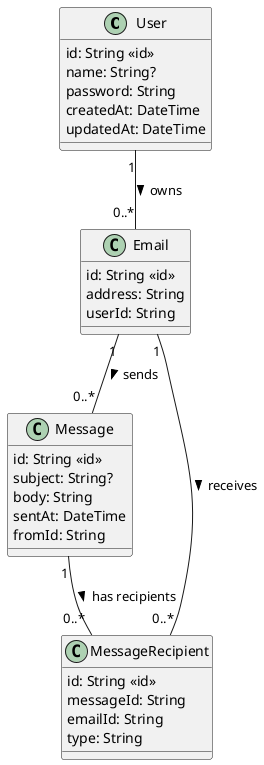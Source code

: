@startuml prisma models
skinparam classAttributeIconSize 0

class User {
  id: String <<id>>
  name: String?
  password: String
  createdAt: DateTime
  updatedAt: DateTime
}

class Email {
  id: String <<id>>
  address: String
  userId: String
}

class Message {
  id: String <<id>>
  subject: String?
  body: String
  sentAt: DateTime
  fromId: String
}

class MessageRecipient {
  id: String <<id>>
  messageId: String
  emailId: String
  type: String
}

User "1" -- "0..*" Email : owns >
Email "1" -- "0..*" Message : sends >
Email "1" -- "0..*" MessageRecipient : receives >
Message "1" -- "0..*" MessageRecipient : has recipients >

@enduml
